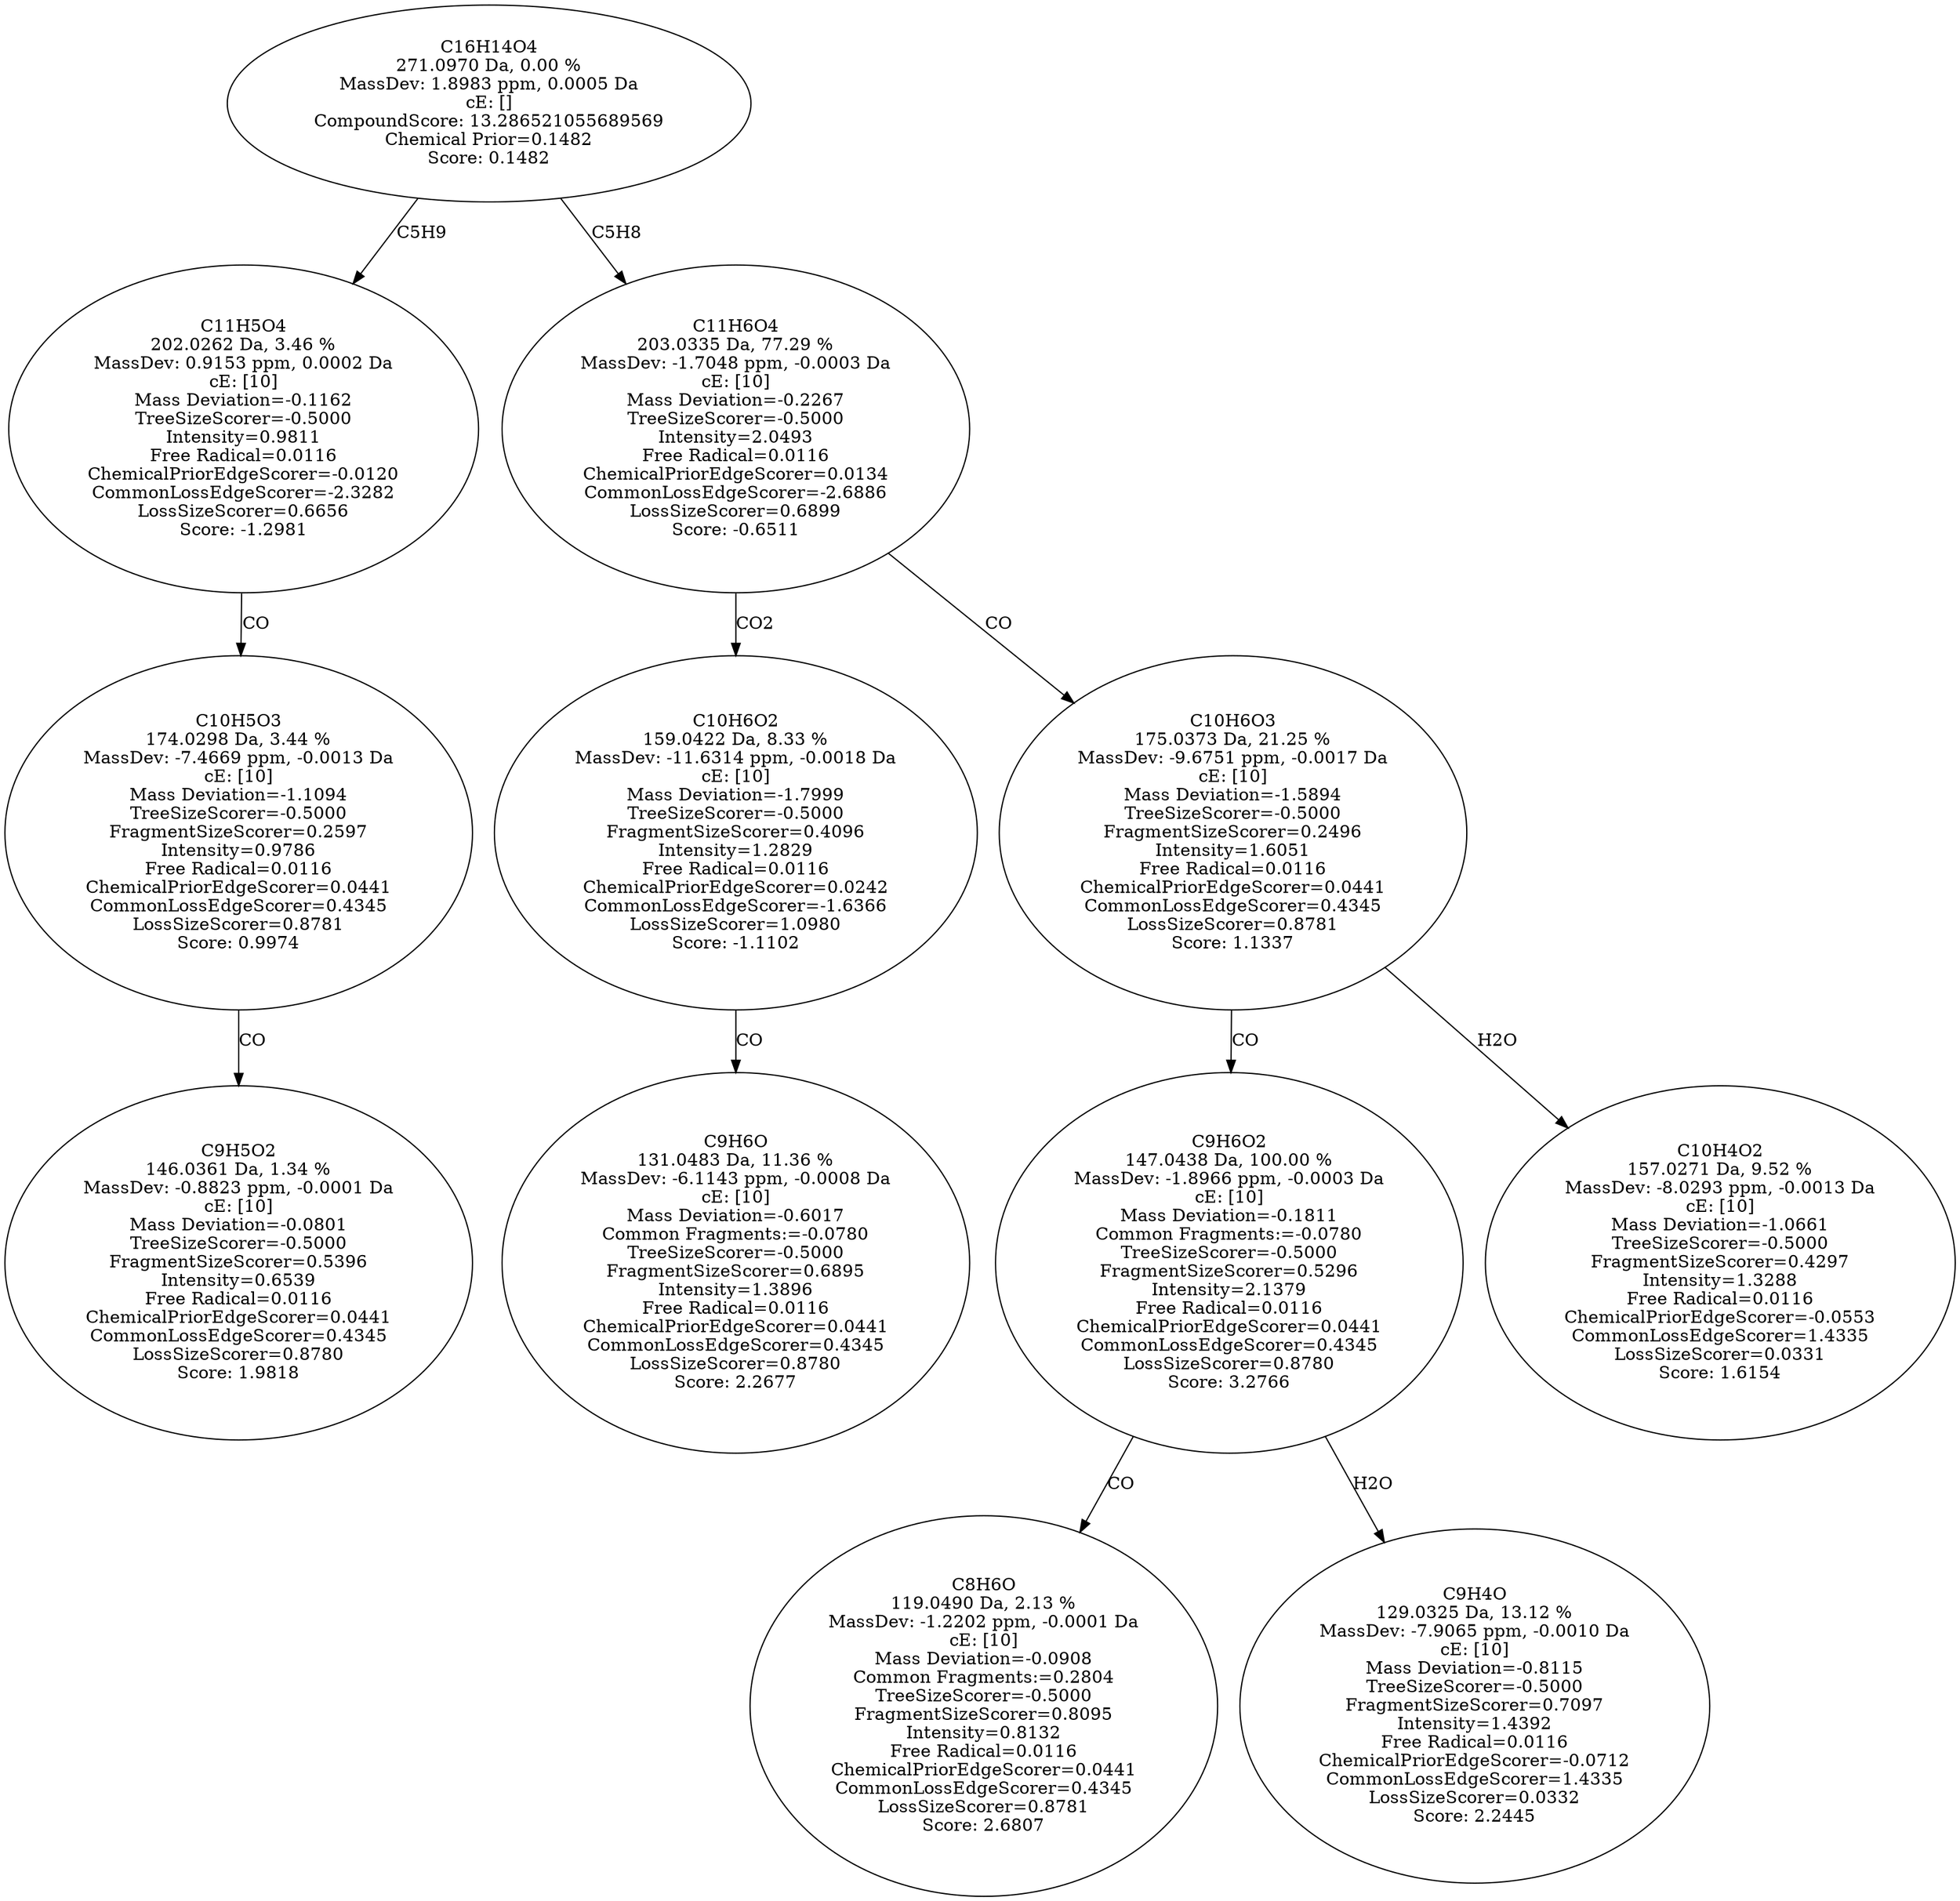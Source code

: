 strict digraph {
v1 [label="C9H5O2\n146.0361 Da, 1.34 %\nMassDev: -0.8823 ppm, -0.0001 Da\ncE: [10]\nMass Deviation=-0.0801\nTreeSizeScorer=-0.5000\nFragmentSizeScorer=0.5396\nIntensity=0.6539\nFree Radical=0.0116\nChemicalPriorEdgeScorer=0.0441\nCommonLossEdgeScorer=0.4345\nLossSizeScorer=0.8780\nScore: 1.9818"];
v2 [label="C10H5O3\n174.0298 Da, 3.44 %\nMassDev: -7.4669 ppm, -0.0013 Da\ncE: [10]\nMass Deviation=-1.1094\nTreeSizeScorer=-0.5000\nFragmentSizeScorer=0.2597\nIntensity=0.9786\nFree Radical=0.0116\nChemicalPriorEdgeScorer=0.0441\nCommonLossEdgeScorer=0.4345\nLossSizeScorer=0.8781\nScore: 0.9974"];
v3 [label="C11H5O4\n202.0262 Da, 3.46 %\nMassDev: 0.9153 ppm, 0.0002 Da\ncE: [10]\nMass Deviation=-0.1162\nTreeSizeScorer=-0.5000\nIntensity=0.9811\nFree Radical=0.0116\nChemicalPriorEdgeScorer=-0.0120\nCommonLossEdgeScorer=-2.3282\nLossSizeScorer=0.6656\nScore: -1.2981"];
v4 [label="C9H6O\n131.0483 Da, 11.36 %\nMassDev: -6.1143 ppm, -0.0008 Da\ncE: [10]\nMass Deviation=-0.6017\nCommon Fragments:=-0.0780\nTreeSizeScorer=-0.5000\nFragmentSizeScorer=0.6895\nIntensity=1.3896\nFree Radical=0.0116\nChemicalPriorEdgeScorer=0.0441\nCommonLossEdgeScorer=0.4345\nLossSizeScorer=0.8780\nScore: 2.2677"];
v5 [label="C10H6O2\n159.0422 Da, 8.33 %\nMassDev: -11.6314 ppm, -0.0018 Da\ncE: [10]\nMass Deviation=-1.7999\nTreeSizeScorer=-0.5000\nFragmentSizeScorer=0.4096\nIntensity=1.2829\nFree Radical=0.0116\nChemicalPriorEdgeScorer=0.0242\nCommonLossEdgeScorer=-1.6366\nLossSizeScorer=1.0980\nScore: -1.1102"];
v6 [label="C8H6O\n119.0490 Da, 2.13 %\nMassDev: -1.2202 ppm, -0.0001 Da\ncE: [10]\nMass Deviation=-0.0908\nCommon Fragments:=0.2804\nTreeSizeScorer=-0.5000\nFragmentSizeScorer=0.8095\nIntensity=0.8132\nFree Radical=0.0116\nChemicalPriorEdgeScorer=0.0441\nCommonLossEdgeScorer=0.4345\nLossSizeScorer=0.8781\nScore: 2.6807"];
v7 [label="C9H4O\n129.0325 Da, 13.12 %\nMassDev: -7.9065 ppm, -0.0010 Da\ncE: [10]\nMass Deviation=-0.8115\nTreeSizeScorer=-0.5000\nFragmentSizeScorer=0.7097\nIntensity=1.4392\nFree Radical=0.0116\nChemicalPriorEdgeScorer=-0.0712\nCommonLossEdgeScorer=1.4335\nLossSizeScorer=0.0332\nScore: 2.2445"];
v8 [label="C9H6O2\n147.0438 Da, 100.00 %\nMassDev: -1.8966 ppm, -0.0003 Da\ncE: [10]\nMass Deviation=-0.1811\nCommon Fragments:=-0.0780\nTreeSizeScorer=-0.5000\nFragmentSizeScorer=0.5296\nIntensity=2.1379\nFree Radical=0.0116\nChemicalPriorEdgeScorer=0.0441\nCommonLossEdgeScorer=0.4345\nLossSizeScorer=0.8780\nScore: 3.2766"];
v9 [label="C10H4O2\n157.0271 Da, 9.52 %\nMassDev: -8.0293 ppm, -0.0013 Da\ncE: [10]\nMass Deviation=-1.0661\nTreeSizeScorer=-0.5000\nFragmentSizeScorer=0.4297\nIntensity=1.3288\nFree Radical=0.0116\nChemicalPriorEdgeScorer=-0.0553\nCommonLossEdgeScorer=1.4335\nLossSizeScorer=0.0331\nScore: 1.6154"];
v10 [label="C10H6O3\n175.0373 Da, 21.25 %\nMassDev: -9.6751 ppm, -0.0017 Da\ncE: [10]\nMass Deviation=-1.5894\nTreeSizeScorer=-0.5000\nFragmentSizeScorer=0.2496\nIntensity=1.6051\nFree Radical=0.0116\nChemicalPriorEdgeScorer=0.0441\nCommonLossEdgeScorer=0.4345\nLossSizeScorer=0.8781\nScore: 1.1337"];
v11 [label="C11H6O4\n203.0335 Da, 77.29 %\nMassDev: -1.7048 ppm, -0.0003 Da\ncE: [10]\nMass Deviation=-0.2267\nTreeSizeScorer=-0.5000\nIntensity=2.0493\nFree Radical=0.0116\nChemicalPriorEdgeScorer=0.0134\nCommonLossEdgeScorer=-2.6886\nLossSizeScorer=0.6899\nScore: -0.6511"];
v12 [label="C16H14O4\n271.0970 Da, 0.00 %\nMassDev: 1.8983 ppm, 0.0005 Da\ncE: []\nCompoundScore: 13.286521055689569\nChemical Prior=0.1482\nScore: 0.1482"];
v2 -> v1 [label="CO"];
v3 -> v2 [label="CO"];
v12 -> v3 [label="C5H9"];
v5 -> v4 [label="CO"];
v11 -> v5 [label="CO2"];
v8 -> v6 [label="CO"];
v8 -> v7 [label="H2O"];
v10 -> v8 [label="CO"];
v10 -> v9 [label="H2O"];
v11 -> v10 [label="CO"];
v12 -> v11 [label="C5H8"];
}